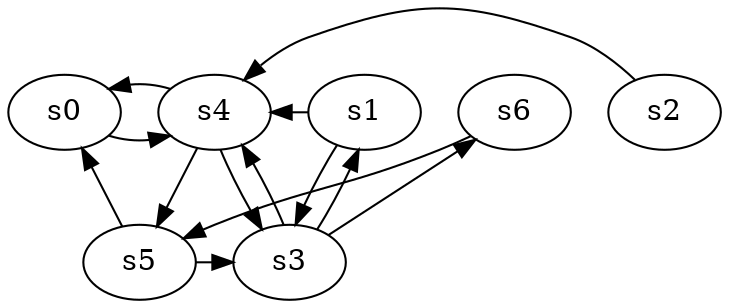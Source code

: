 digraph game_0786_complex_7 {
    s0 [name="s0", player=0, target=1];
    s1 [name="s1", player=0, target=1];
    s2 [name="s2", player=1];
    s3 [name="s3", player=0];
    s4 [name="s4", player=1];
    s5 [name="s5", player=1];
    s6 [name="s6", player=0];

    s0 -> s4 [constraint="time % 5 == 4 || time % 2 == 1"];
    s1 -> s3 [constraint="time == 4 || time == 7 || time == 10 || time == 13"];
    s1 -> s4 [constraint="!(time % 6 == 4)"];
    s2 -> s4 [constraint="time % 8 == 3"];
    s3 -> s1 [constraint="time % 5 == 4"];
    s3 -> s4 [constraint="time % 6 == 2"];
    s3 -> s6 [constraint="time % 5 == 2"];
    s4 -> s0 [constraint="!(time % 6 == 0)"];
    s4 -> s3;
    s4 -> s5;
    s5 -> s0 [constraint="time % 2 == 1"];
    s5 -> s3 [constraint="!(time % 3 == 1)"];
    s6 -> s5 [constraint="time == 8 || time == 14 || time == 15"];
}
